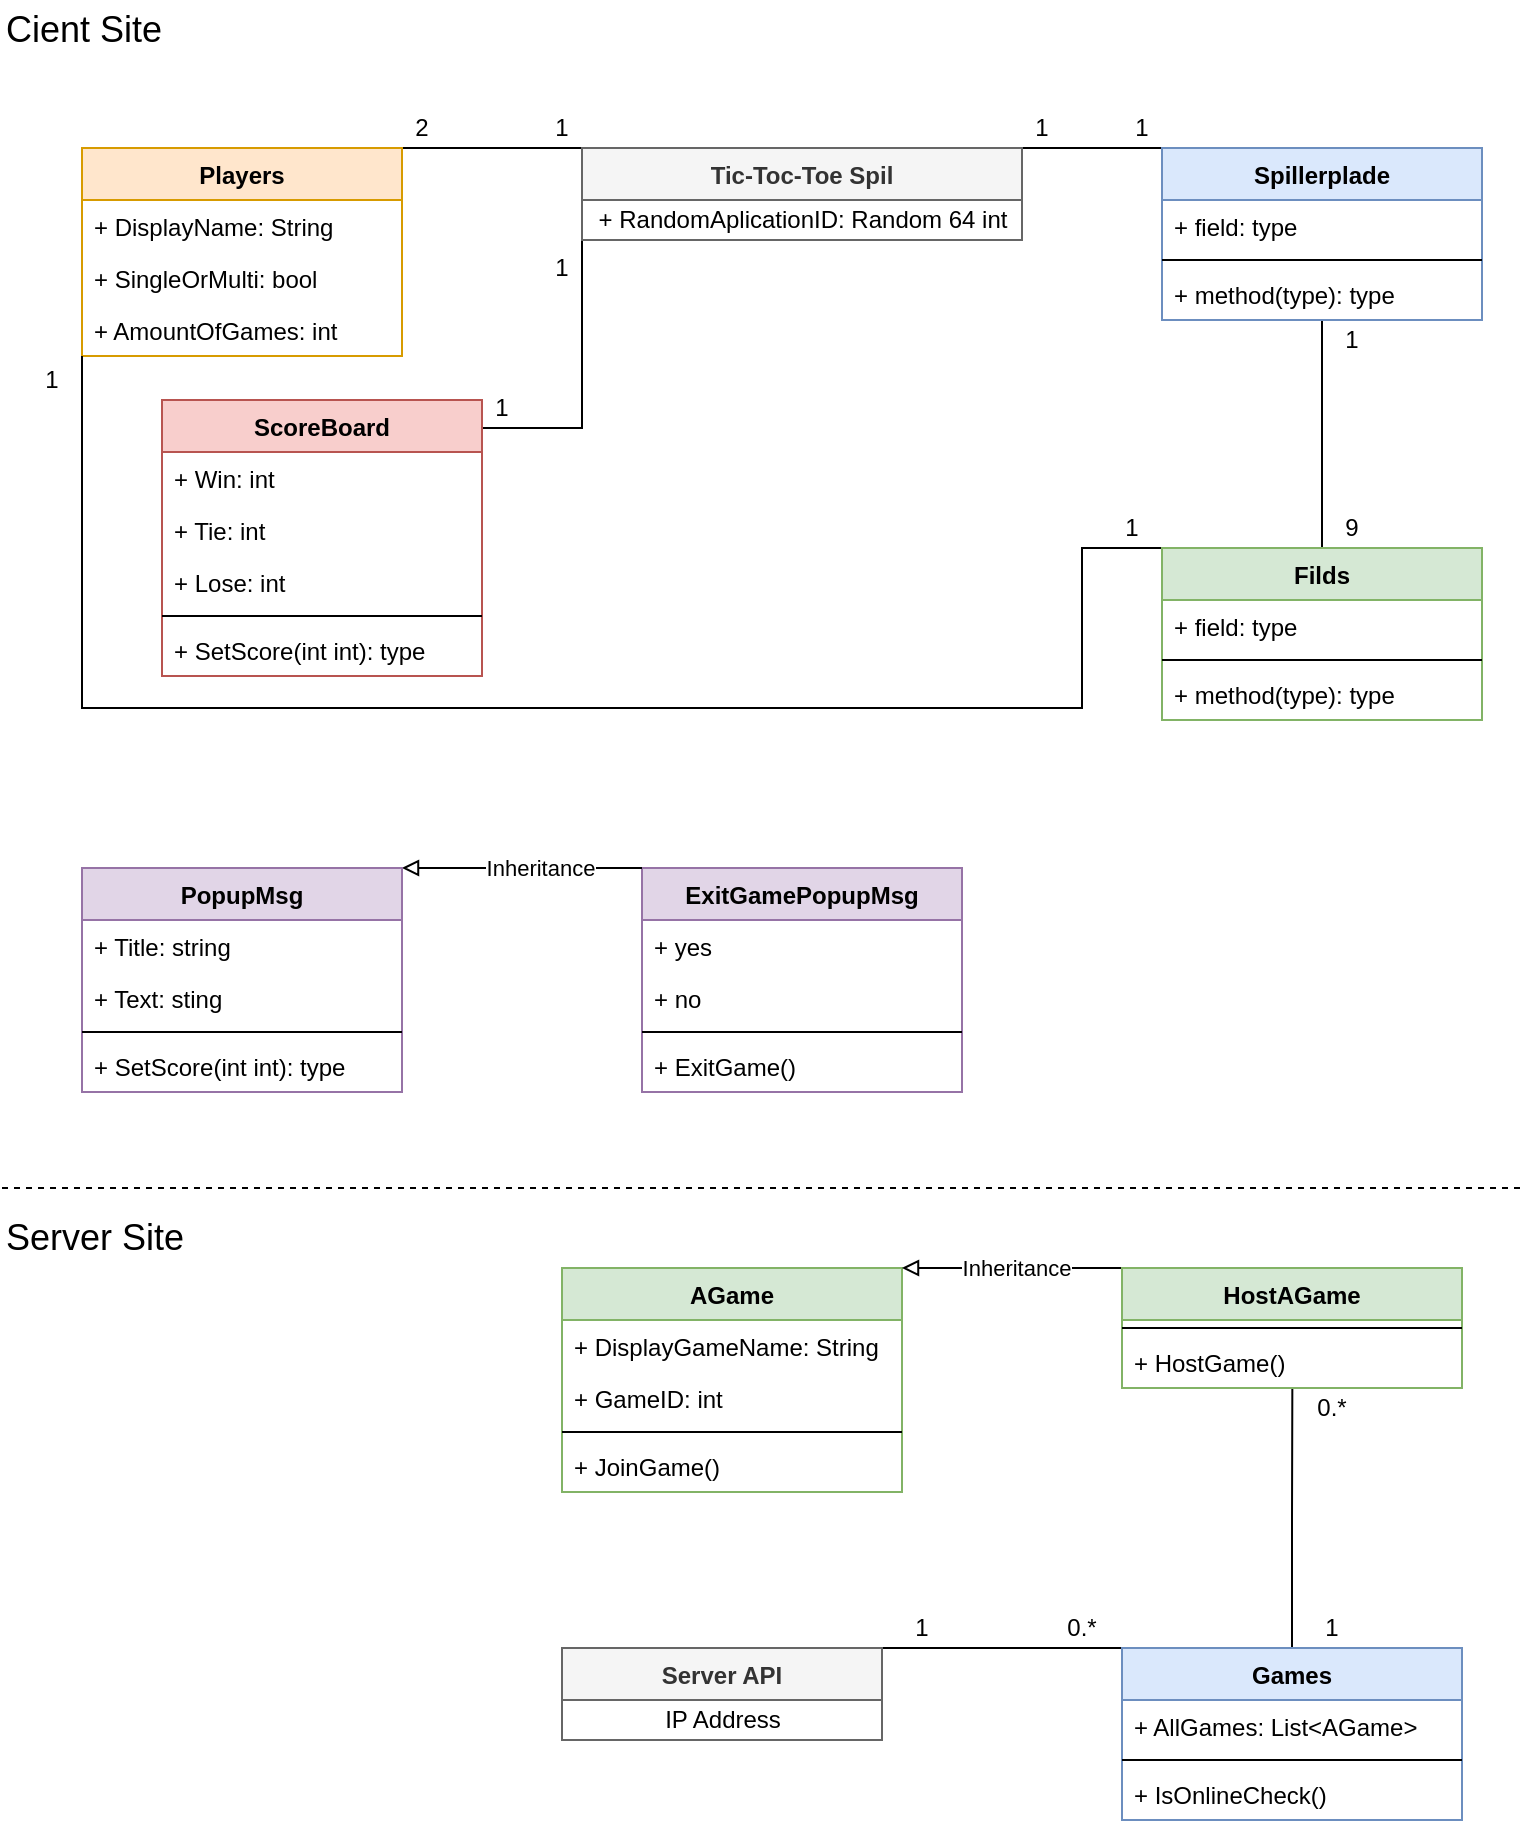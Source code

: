 <mxfile version="13.1.6" type="device"><diagram id="ACzSiA1cWy-pPMRIgDIq" name="Page-1"><mxGraphModel dx="981" dy="492" grid="1" gridSize="10" guides="1" tooltips="1" connect="1" arrows="1" fold="1" page="1" pageScale="1" pageWidth="827" pageHeight="1169" math="0" shadow="0"><root><mxCell id="0"/><mxCell id="1" parent="0"/><mxCell id="vVCE4BORRbF1lqUEulKu-20" value="&lt;font style=&quot;font-size: 18px&quot;&gt;Cient Site&lt;/font&gt;" style="text;html=1;strokeColor=none;fillColor=none;align=left;verticalAlign=middle;whiteSpace=wrap;rounded=0;" parent="1" vertex="1"><mxGeometry x="40" y="6" width="240" height="30" as="geometry"/></mxCell><mxCell id="vVCE4BORRbF1lqUEulKu-21" value="&lt;font style=&quot;font-size: 18px&quot;&gt;Server Site&lt;/font&gt;" style="text;html=1;strokeColor=none;fillColor=none;align=left;verticalAlign=middle;whiteSpace=wrap;rounded=0;" parent="1" vertex="1"><mxGeometry x="40" y="610" width="240" height="30" as="geometry"/></mxCell><mxCell id="vVCE4BORRbF1lqUEulKu-23" value="" style="endArrow=none;dashed=1;html=1;" parent="1" edge="1"><mxGeometry width="50" height="50" relative="1" as="geometry"><mxPoint x="40" y="600" as="sourcePoint"/><mxPoint x="800" y="600" as="targetPoint"/></mxGeometry></mxCell><mxCell id="Mw3CWy66S3aXaLi-vJ4v-9" style="edgeStyle=orthogonalEdgeStyle;rounded=0;orthogonalLoop=1;jettySize=auto;html=1;exitX=0;exitY=0;exitDx=0;exitDy=0;entryX=1;entryY=0;entryDx=0;entryDy=0;endArrow=none;endFill=0;" edge="1" parent="1" source="Mw3CWy66S3aXaLi-vJ4v-1"><mxGeometry relative="1" as="geometry"><mxPoint x="240" y="80" as="targetPoint"/><Array as="points"><mxPoint x="300" y="80"/><mxPoint x="300" y="80"/></Array></mxGeometry></mxCell><mxCell id="Mw3CWy66S3aXaLi-vJ4v-16" style="edgeStyle=orthogonalEdgeStyle;rounded=0;orthogonalLoop=1;jettySize=auto;html=1;exitX=1;exitY=0;exitDx=0;exitDy=0;entryX=0;entryY=0;entryDx=0;entryDy=0;endArrow=none;endFill=0;" edge="1" parent="1" source="Mw3CWy66S3aXaLi-vJ4v-1" target="Mw3CWy66S3aXaLi-vJ4v-12"><mxGeometry relative="1" as="geometry"><Array as="points"><mxPoint x="580" y="80"/><mxPoint x="580" y="80"/></Array></mxGeometry></mxCell><mxCell id="Mw3CWy66S3aXaLi-vJ4v-30" value="" style="edgeStyle=orthogonalEdgeStyle;rounded=0;orthogonalLoop=1;jettySize=auto;html=1;endArrow=none;endFill=0;entryX=0.5;entryY=0;entryDx=0;entryDy=0;" edge="1" parent="1" source="Mw3CWy66S3aXaLi-vJ4v-12" target="Mw3CWy66S3aXaLi-vJ4v-19"><mxGeometry relative="1" as="geometry"><mxPoint x="700" y="326" as="targetPoint"/></mxGeometry></mxCell><mxCell id="Mw3CWy66S3aXaLi-vJ4v-12" value="Spillerplade" style="swimlane;fontStyle=1;align=center;verticalAlign=top;childLayout=stackLayout;horizontal=1;startSize=26;horizontalStack=0;resizeParent=1;resizeParentMax=0;resizeLast=0;collapsible=1;marginBottom=0;fillColor=#dae8fc;strokeColor=#6c8ebf;" vertex="1" parent="1"><mxGeometry x="620" y="80" width="160" height="86" as="geometry"/></mxCell><mxCell id="Mw3CWy66S3aXaLi-vJ4v-13" value="+ field: type" style="text;strokeColor=none;fillColor=none;align=left;verticalAlign=top;spacingLeft=4;spacingRight=4;overflow=hidden;rotatable=0;points=[[0,0.5],[1,0.5]];portConstraint=eastwest;" vertex="1" parent="Mw3CWy66S3aXaLi-vJ4v-12"><mxGeometry y="26" width="160" height="26" as="geometry"/></mxCell><mxCell id="Mw3CWy66S3aXaLi-vJ4v-14" value="" style="line;strokeWidth=1;fillColor=none;align=left;verticalAlign=middle;spacingTop=-1;spacingLeft=3;spacingRight=3;rotatable=0;labelPosition=right;points=[];portConstraint=eastwest;" vertex="1" parent="Mw3CWy66S3aXaLi-vJ4v-12"><mxGeometry y="52" width="160" height="8" as="geometry"/></mxCell><mxCell id="Mw3CWy66S3aXaLi-vJ4v-15" value="+ method(type): type" style="text;strokeColor=none;fillColor=none;align=left;verticalAlign=top;spacingLeft=4;spacingRight=4;overflow=hidden;rotatable=0;points=[[0,0.5],[1,0.5]];portConstraint=eastwest;" vertex="1" parent="Mw3CWy66S3aXaLi-vJ4v-12"><mxGeometry y="60" width="160" height="26" as="geometry"/></mxCell><mxCell id="Mw3CWy66S3aXaLi-vJ4v-62" style="edgeStyle=orthogonalEdgeStyle;rounded=0;orthogonalLoop=1;jettySize=auto;html=1;exitX=0;exitY=1;exitDx=0;exitDy=0;entryX=1;entryY=0;entryDx=0;entryDy=0;endArrow=none;endFill=0;" edge="1" parent="1" source="Mw3CWy66S3aXaLi-vJ4v-10" target="Mw3CWy66S3aXaLi-vJ4v-52"><mxGeometry relative="1" as="geometry"><Array as="points"><mxPoint x="180" y="80"/><mxPoint x="180" y="80"/></Array></mxGeometry></mxCell><mxCell id="Mw3CWy66S3aXaLi-vJ4v-10" value="2" style="text;html=1;strokeColor=none;fillColor=none;align=center;verticalAlign=middle;whiteSpace=wrap;rounded=0;" vertex="1" parent="1"><mxGeometry x="240" y="60" width="20" height="20" as="geometry"/></mxCell><mxCell id="Mw3CWy66S3aXaLi-vJ4v-11" value="1" style="text;html=1;strokeColor=none;fillColor=none;align=center;verticalAlign=middle;whiteSpace=wrap;rounded=0;" vertex="1" parent="1"><mxGeometry x="310" y="60" width="20" height="20" as="geometry"/></mxCell><mxCell id="Mw3CWy66S3aXaLi-vJ4v-17" value="1" style="text;html=1;strokeColor=none;fillColor=none;align=center;verticalAlign=middle;whiteSpace=wrap;rounded=0;" vertex="1" parent="1"><mxGeometry x="550" y="60" width="20" height="20" as="geometry"/></mxCell><mxCell id="Mw3CWy66S3aXaLi-vJ4v-18" value="1" style="text;html=1;strokeColor=none;fillColor=none;align=center;verticalAlign=middle;whiteSpace=wrap;rounded=0;" vertex="1" parent="1"><mxGeometry x="600" y="60" width="20" height="20" as="geometry"/></mxCell><mxCell id="Mw3CWy66S3aXaLi-vJ4v-24" value="9" style="text;html=1;strokeColor=none;fillColor=none;align=center;verticalAlign=middle;whiteSpace=wrap;rounded=0;" vertex="1" parent="1"><mxGeometry x="700" y="260" width="30" height="20" as="geometry"/></mxCell><mxCell id="Mw3CWy66S3aXaLi-vJ4v-25" value="1" style="text;html=1;strokeColor=none;fillColor=none;align=center;verticalAlign=middle;whiteSpace=wrap;rounded=0;" vertex="1" parent="1"><mxGeometry x="700" y="166" width="30" height="20" as="geometry"/></mxCell><mxCell id="Mw3CWy66S3aXaLi-vJ4v-83" style="edgeStyle=orthogonalEdgeStyle;rounded=0;orthogonalLoop=1;jettySize=auto;html=1;exitX=1;exitY=0;exitDx=0;exitDy=0;entryX=0;entryY=0;entryDx=0;entryDy=0;endArrow=none;endFill=0;" edge="1" parent="1" source="Mw3CWy66S3aXaLi-vJ4v-33" target="Mw3CWy66S3aXaLi-vJ4v-78"><mxGeometry relative="1" as="geometry"><Array as="points"><mxPoint x="500" y="830"/><mxPoint x="500" y="830"/></Array></mxGeometry></mxCell><mxCell id="Mw3CWy66S3aXaLi-vJ4v-52" value="Players" style="swimlane;fontStyle=1;align=center;verticalAlign=top;childLayout=stackLayout;horizontal=1;startSize=26;horizontalStack=0;resizeParent=1;resizeParentMax=0;resizeLast=0;collapsible=1;marginBottom=0;fillColor=#ffe6cc;strokeColor=#d79b00;" vertex="1" parent="1"><mxGeometry x="80" y="80" width="160" height="104" as="geometry"><mxRectangle x="80" y="80" width="80" height="26" as="alternateBounds"/></mxGeometry></mxCell><mxCell id="Mw3CWy66S3aXaLi-vJ4v-61" value="+ DisplayName: String" style="text;strokeColor=none;fillColor=none;align=left;verticalAlign=top;spacingLeft=4;spacingRight=4;overflow=hidden;rotatable=0;points=[[0,0.5],[1,0.5]];portConstraint=eastwest;" vertex="1" parent="Mw3CWy66S3aXaLi-vJ4v-52"><mxGeometry y="26" width="160" height="26" as="geometry"/></mxCell><mxCell id="Mw3CWy66S3aXaLi-vJ4v-56" value="+ SingleOrMulti: bool" style="text;strokeColor=none;fillColor=none;align=left;verticalAlign=top;spacingLeft=4;spacingRight=4;overflow=hidden;rotatable=0;points=[[0,0.5],[1,0.5]];portConstraint=eastwest;" vertex="1" parent="Mw3CWy66S3aXaLi-vJ4v-52"><mxGeometry y="52" width="160" height="26" as="geometry"/></mxCell><mxCell id="Mw3CWy66S3aXaLi-vJ4v-53" value="+ AmountOfGames: int" style="text;strokeColor=none;fillColor=none;align=left;verticalAlign=top;spacingLeft=4;spacingRight=4;overflow=hidden;rotatable=0;points=[[0,0.5],[1,0.5]];portConstraint=eastwest;" vertex="1" parent="Mw3CWy66S3aXaLi-vJ4v-52"><mxGeometry y="78" width="160" height="26" as="geometry"/></mxCell><mxCell id="Mw3CWy66S3aXaLi-vJ4v-65" style="edgeStyle=orthogonalEdgeStyle;rounded=0;orthogonalLoop=1;jettySize=auto;html=1;exitX=0;exitY=0;exitDx=0;exitDy=0;entryX=0;entryY=1;entryDx=0;entryDy=0;entryPerimeter=0;endArrow=none;endFill=0;" edge="1" parent="1" source="Mw3CWy66S3aXaLi-vJ4v-19" target="Mw3CWy66S3aXaLi-vJ4v-53"><mxGeometry relative="1" as="geometry"><Array as="points"><mxPoint x="580" y="280"/><mxPoint x="580" y="360"/><mxPoint x="80" y="360"/></Array></mxGeometry></mxCell><mxCell id="Mw3CWy66S3aXaLi-vJ4v-66" value="1" style="text;html=1;strokeColor=none;fillColor=none;align=center;verticalAlign=middle;whiteSpace=wrap;rounded=0;" vertex="1" parent="1"><mxGeometry x="50" y="186" width="30" height="20" as="geometry"/></mxCell><mxCell id="Mw3CWy66S3aXaLi-vJ4v-67" value="1" style="text;html=1;strokeColor=none;fillColor=none;align=center;verticalAlign=middle;whiteSpace=wrap;rounded=0;" vertex="1" parent="1"><mxGeometry x="590" y="260" width="30" height="20" as="geometry"/></mxCell><mxCell id="Mw3CWy66S3aXaLi-vJ4v-72" style="edgeStyle=orthogonalEdgeStyle;rounded=0;orthogonalLoop=1;jettySize=auto;html=1;exitX=1;exitY=0;exitDx=0;exitDy=0;entryX=0;entryY=1;entryDx=0;entryDy=0;endArrow=none;endFill=0;" edge="1" parent="1" source="Mw3CWy66S3aXaLi-vJ4v-68" target="Mw3CWy66S3aXaLi-vJ4v-1"><mxGeometry relative="1" as="geometry"><mxPoint x="360" y="140.988" as="targetPoint"/><Array as="points"><mxPoint x="280" y="220"/><mxPoint x="330" y="220"/></Array></mxGeometry></mxCell><mxCell id="Mw3CWy66S3aXaLi-vJ4v-73" value="1" style="text;html=1;strokeColor=none;fillColor=none;align=center;verticalAlign=middle;whiteSpace=wrap;rounded=0;" vertex="1" parent="1"><mxGeometry x="310" y="130" width="20" height="20" as="geometry"/></mxCell><mxCell id="Mw3CWy66S3aXaLi-vJ4v-74" value="1" style="text;html=1;strokeColor=none;fillColor=none;align=center;verticalAlign=middle;whiteSpace=wrap;rounded=0;" vertex="1" parent="1"><mxGeometry x="280" y="200" width="20" height="20" as="geometry"/></mxCell><mxCell id="Mw3CWy66S3aXaLi-vJ4v-19" value="Filds" style="swimlane;fontStyle=1;align=center;verticalAlign=top;childLayout=stackLayout;horizontal=1;startSize=26;horizontalStack=0;resizeParent=1;resizeParentMax=0;resizeLast=0;collapsible=1;marginBottom=0;fillColor=#d5e8d4;strokeColor=#82b366;" vertex="1" parent="1"><mxGeometry x="620" y="280" width="160" height="86" as="geometry"/></mxCell><mxCell id="Mw3CWy66S3aXaLi-vJ4v-20" value="+ field: type" style="text;strokeColor=none;fillColor=none;align=left;verticalAlign=top;spacingLeft=4;spacingRight=4;overflow=hidden;rotatable=0;points=[[0,0.5],[1,0.5]];portConstraint=eastwest;" vertex="1" parent="Mw3CWy66S3aXaLi-vJ4v-19"><mxGeometry y="26" width="160" height="26" as="geometry"/></mxCell><mxCell id="Mw3CWy66S3aXaLi-vJ4v-21" value="" style="line;strokeWidth=1;fillColor=none;align=left;verticalAlign=middle;spacingTop=-1;spacingLeft=3;spacingRight=3;rotatable=0;labelPosition=right;points=[];portConstraint=eastwest;" vertex="1" parent="Mw3CWy66S3aXaLi-vJ4v-19"><mxGeometry y="52" width="160" height="8" as="geometry"/></mxCell><mxCell id="Mw3CWy66S3aXaLi-vJ4v-22" value="+ method(type): type" style="text;strokeColor=none;fillColor=none;align=left;verticalAlign=top;spacingLeft=4;spacingRight=4;overflow=hidden;rotatable=0;points=[[0,0.5],[1,0.5]];portConstraint=eastwest;" vertex="1" parent="Mw3CWy66S3aXaLi-vJ4v-19"><mxGeometry y="60" width="160" height="26" as="geometry"/></mxCell><mxCell id="Mw3CWy66S3aXaLi-vJ4v-1" value="Tic-Toc-Toe Spil" style="swimlane;fontStyle=1;align=center;verticalAlign=top;childLayout=stackLayout;horizontal=1;startSize=26;horizontalStack=0;resizeParent=1;resizeParentMax=0;resizeLast=0;collapsible=1;marginBottom=0;fillColor=#f5f5f5;strokeColor=#666666;fontColor=#333333;" vertex="1" parent="1"><mxGeometry x="330" y="80" width="220" height="46" as="geometry"/></mxCell><mxCell id="Mw3CWy66S3aXaLi-vJ4v-120" value="+ RandomAplicationID: Random 64 int" style="text;html=1;align=center;verticalAlign=middle;resizable=0;points=[];autosize=1;" vertex="1" parent="Mw3CWy66S3aXaLi-vJ4v-1"><mxGeometry y="26" width="220" height="20" as="geometry"/></mxCell><mxCell id="Mw3CWy66S3aXaLi-vJ4v-84" value="1" style="text;html=1;strokeColor=none;fillColor=none;align=center;verticalAlign=middle;whiteSpace=wrap;rounded=0;" vertex="1" parent="1"><mxGeometry x="480" y="810" width="40" height="20" as="geometry"/></mxCell><mxCell id="Mw3CWy66S3aXaLi-vJ4v-85" value="0.*" style="text;html=1;strokeColor=none;fillColor=none;align=center;verticalAlign=middle;whiteSpace=wrap;rounded=0;" vertex="1" parent="1"><mxGeometry x="560" y="810" width="40" height="20" as="geometry"/></mxCell><mxCell id="Mw3CWy66S3aXaLi-vJ4v-68" value="ScoreBoard" style="swimlane;fontStyle=1;align=center;verticalAlign=top;childLayout=stackLayout;horizontal=1;startSize=26;horizontalStack=0;resizeParent=1;resizeParentMax=0;resizeLast=0;collapsible=1;marginBottom=0;fillColor=#f8cecc;strokeColor=#b85450;" vertex="1" parent="1"><mxGeometry x="120" y="206" width="160" height="138" as="geometry"/></mxCell><mxCell id="Mw3CWy66S3aXaLi-vJ4v-69" value="+ Win: int" style="text;strokeColor=none;fillColor=none;align=left;verticalAlign=top;spacingLeft=4;spacingRight=4;overflow=hidden;rotatable=0;points=[[0,0.5],[1,0.5]];portConstraint=eastwest;" vertex="1" parent="Mw3CWy66S3aXaLi-vJ4v-68"><mxGeometry y="26" width="160" height="26" as="geometry"/></mxCell><mxCell id="Mw3CWy66S3aXaLi-vJ4v-86" value="+ Tie: int" style="text;strokeColor=none;fillColor=none;align=left;verticalAlign=top;spacingLeft=4;spacingRight=4;overflow=hidden;rotatable=0;points=[[0,0.5],[1,0.5]];portConstraint=eastwest;" vertex="1" parent="Mw3CWy66S3aXaLi-vJ4v-68"><mxGeometry y="52" width="160" height="26" as="geometry"/></mxCell><mxCell id="Mw3CWy66S3aXaLi-vJ4v-87" value="+ Lose: int" style="text;strokeColor=none;fillColor=none;align=left;verticalAlign=top;spacingLeft=4;spacingRight=4;overflow=hidden;rotatable=0;points=[[0,0.5],[1,0.5]];portConstraint=eastwest;" vertex="1" parent="Mw3CWy66S3aXaLi-vJ4v-68"><mxGeometry y="78" width="160" height="26" as="geometry"/></mxCell><mxCell id="Mw3CWy66S3aXaLi-vJ4v-70" value="" style="line;strokeWidth=1;fillColor=none;align=left;verticalAlign=middle;spacingTop=-1;spacingLeft=3;spacingRight=3;rotatable=0;labelPosition=right;points=[];portConstraint=eastwest;" vertex="1" parent="Mw3CWy66S3aXaLi-vJ4v-68"><mxGeometry y="104" width="160" height="8" as="geometry"/></mxCell><mxCell id="Mw3CWy66S3aXaLi-vJ4v-71" value="+ SetScore(int int): type" style="text;strokeColor=none;fillColor=none;align=left;verticalAlign=top;spacingLeft=4;spacingRight=4;overflow=hidden;rotatable=0;points=[[0,0.5],[1,0.5]];portConstraint=eastwest;" vertex="1" parent="Mw3CWy66S3aXaLi-vJ4v-68"><mxGeometry y="112" width="160" height="26" as="geometry"/></mxCell><mxCell id="Mw3CWy66S3aXaLi-vJ4v-94" value="ExitGamePopupMsg" style="swimlane;fontStyle=1;align=center;verticalAlign=top;childLayout=stackLayout;horizontal=1;startSize=26;horizontalStack=0;resizeParent=1;resizeParentMax=0;resizeLast=0;collapsible=1;marginBottom=0;fillColor=#e1d5e7;strokeColor=#9673a6;" vertex="1" parent="1"><mxGeometry x="360" y="440" width="160" height="112" as="geometry"><mxRectangle x="440" y="450" width="150" height="26" as="alternateBounds"/></mxGeometry></mxCell><mxCell id="Mw3CWy66S3aXaLi-vJ4v-95" value="+ yes" style="text;strokeColor=none;fillColor=none;align=left;verticalAlign=top;spacingLeft=4;spacingRight=4;overflow=hidden;rotatable=0;points=[[0,0.5],[1,0.5]];portConstraint=eastwest;" vertex="1" parent="Mw3CWy66S3aXaLi-vJ4v-94"><mxGeometry y="26" width="160" height="26" as="geometry"/></mxCell><mxCell id="Mw3CWy66S3aXaLi-vJ4v-96" value="+ no" style="text;strokeColor=none;fillColor=none;align=left;verticalAlign=top;spacingLeft=4;spacingRight=4;overflow=hidden;rotatable=0;points=[[0,0.5],[1,0.5]];portConstraint=eastwest;" vertex="1" parent="Mw3CWy66S3aXaLi-vJ4v-94"><mxGeometry y="52" width="160" height="26" as="geometry"/></mxCell><mxCell id="Mw3CWy66S3aXaLi-vJ4v-97" value="" style="line;strokeWidth=1;fillColor=none;align=left;verticalAlign=middle;spacingTop=-1;spacingLeft=3;spacingRight=3;rotatable=0;labelPosition=right;points=[];portConstraint=eastwest;" vertex="1" parent="Mw3CWy66S3aXaLi-vJ4v-94"><mxGeometry y="78" width="160" height="8" as="geometry"/></mxCell><mxCell id="Mw3CWy66S3aXaLi-vJ4v-98" value="+ ExitGame()" style="text;strokeColor=none;fillColor=none;align=left;verticalAlign=top;spacingLeft=4;spacingRight=4;overflow=hidden;rotatable=0;points=[[0,0.5],[1,0.5]];portConstraint=eastwest;" vertex="1" parent="Mw3CWy66S3aXaLi-vJ4v-94"><mxGeometry y="86" width="160" height="26" as="geometry"/></mxCell><mxCell id="Mw3CWy66S3aXaLi-vJ4v-101" style="edgeStyle=orthogonalEdgeStyle;rounded=0;orthogonalLoop=1;jettySize=auto;html=1;exitX=1;exitY=0;exitDx=0;exitDy=0;entryX=0;entryY=0;entryDx=0;entryDy=0;startArrow=block;startFill=0;endArrow=none;endFill=0;" edge="1" parent="1" source="Mw3CWy66S3aXaLi-vJ4v-88" target="Mw3CWy66S3aXaLi-vJ4v-94"><mxGeometry relative="1" as="geometry"><Array as="points"><mxPoint x="280" y="440"/><mxPoint x="280" y="440"/></Array></mxGeometry></mxCell><mxCell id="Mw3CWy66S3aXaLi-vJ4v-102" value="Inheritance" style="edgeLabel;html=1;align=center;verticalAlign=middle;resizable=0;points=[];" vertex="1" connectable="0" parent="Mw3CWy66S3aXaLi-vJ4v-101"><mxGeometry x="0.146" relative="1" as="geometry"><mxPoint as="offset"/></mxGeometry></mxCell><mxCell id="Mw3CWy66S3aXaLi-vJ4v-88" value="PopupMsg" style="swimlane;fontStyle=1;align=center;verticalAlign=top;childLayout=stackLayout;horizontal=1;startSize=26;horizontalStack=0;resizeParent=1;resizeParentMax=0;resizeLast=0;collapsible=1;marginBottom=0;fillColor=#e1d5e7;strokeColor=#9673a6;" vertex="1" parent="1"><mxGeometry x="80" y="440" width="160" height="112" as="geometry"/></mxCell><mxCell id="Mw3CWy66S3aXaLi-vJ4v-89" value="+ Title: string" style="text;strokeColor=none;fillColor=none;align=left;verticalAlign=top;spacingLeft=4;spacingRight=4;overflow=hidden;rotatable=0;points=[[0,0.5],[1,0.5]];portConstraint=eastwest;" vertex="1" parent="Mw3CWy66S3aXaLi-vJ4v-88"><mxGeometry y="26" width="160" height="26" as="geometry"/></mxCell><mxCell id="Mw3CWy66S3aXaLi-vJ4v-90" value="+ Text: sting" style="text;strokeColor=none;fillColor=none;align=left;verticalAlign=top;spacingLeft=4;spacingRight=4;overflow=hidden;rotatable=0;points=[[0,0.5],[1,0.5]];portConstraint=eastwest;" vertex="1" parent="Mw3CWy66S3aXaLi-vJ4v-88"><mxGeometry y="52" width="160" height="26" as="geometry"/></mxCell><mxCell id="Mw3CWy66S3aXaLi-vJ4v-92" value="" style="line;strokeWidth=1;fillColor=none;align=left;verticalAlign=middle;spacingTop=-1;spacingLeft=3;spacingRight=3;rotatable=0;labelPosition=right;points=[];portConstraint=eastwest;" vertex="1" parent="Mw3CWy66S3aXaLi-vJ4v-88"><mxGeometry y="78" width="160" height="8" as="geometry"/></mxCell><mxCell id="Mw3CWy66S3aXaLi-vJ4v-93" value="+ SetScore(int int): type" style="text;strokeColor=none;fillColor=none;align=left;verticalAlign=top;spacingLeft=4;spacingRight=4;overflow=hidden;rotatable=0;points=[[0,0.5],[1,0.5]];portConstraint=eastwest;" vertex="1" parent="Mw3CWy66S3aXaLi-vJ4v-88"><mxGeometry y="86" width="160" height="26" as="geometry"/></mxCell><mxCell id="Mw3CWy66S3aXaLi-vJ4v-126" style="edgeStyle=orthogonalEdgeStyle;rounded=0;orthogonalLoop=1;jettySize=auto;html=1;exitX=0.5;exitY=0;exitDx=0;exitDy=0;entryX=0.501;entryY=1;entryDx=0;entryDy=0;entryPerimeter=0;startArrow=none;startFill=0;endArrow=none;endFill=0;" edge="1" parent="1" source="Mw3CWy66S3aXaLi-vJ4v-78" target="Mw3CWy66S3aXaLi-vJ4v-119"><mxGeometry relative="1" as="geometry"/></mxCell><mxCell id="Mw3CWy66S3aXaLi-vJ4v-78" value="Games" style="swimlane;fontStyle=1;align=center;verticalAlign=top;childLayout=stackLayout;horizontal=1;startSize=26;horizontalStack=0;resizeParent=1;resizeParentMax=0;resizeLast=0;collapsible=1;marginBottom=0;fillColor=#dae8fc;strokeColor=#6c8ebf;" vertex="1" parent="1"><mxGeometry x="600" y="830" width="170" height="86" as="geometry"/></mxCell><mxCell id="Mw3CWy66S3aXaLi-vJ4v-82" value="+ AllGames: List&lt;AGame&gt;" style="text;strokeColor=none;fillColor=none;align=left;verticalAlign=top;spacingLeft=4;spacingRight=4;overflow=hidden;rotatable=0;points=[[0,0.5],[1,0.5]];portConstraint=eastwest;" vertex="1" parent="Mw3CWy66S3aXaLi-vJ4v-78"><mxGeometry y="26" width="170" height="26" as="geometry"/></mxCell><mxCell id="Mw3CWy66S3aXaLi-vJ4v-80" value="" style="line;strokeWidth=1;fillColor=none;align=left;verticalAlign=middle;spacingTop=-1;spacingLeft=3;spacingRight=3;rotatable=0;labelPosition=right;points=[];portConstraint=eastwest;" vertex="1" parent="Mw3CWy66S3aXaLi-vJ4v-78"><mxGeometry y="52" width="170" height="8" as="geometry"/></mxCell><mxCell id="Mw3CWy66S3aXaLi-vJ4v-103" value="+ IsOnlineCheck()" style="text;strokeColor=none;fillColor=none;align=left;verticalAlign=top;spacingLeft=4;spacingRight=4;overflow=hidden;rotatable=0;points=[[0,0.5],[1,0.5]];portConstraint=eastwest;" vertex="1" parent="Mw3CWy66S3aXaLi-vJ4v-78"><mxGeometry y="60" width="170" height="26" as="geometry"/></mxCell><mxCell id="Mw3CWy66S3aXaLi-vJ4v-106" value="AGame" style="swimlane;fontStyle=1;align=center;verticalAlign=top;childLayout=stackLayout;horizontal=1;startSize=26;horizontalStack=0;resizeParent=1;resizeParentMax=0;resizeLast=0;collapsible=1;marginBottom=0;fillColor=#d5e8d4;strokeColor=#82b366;" vertex="1" parent="1"><mxGeometry x="320" y="640" width="170" height="112" as="geometry"/></mxCell><mxCell id="Mw3CWy66S3aXaLi-vJ4v-107" value="+ DisplayGameName: String" style="text;strokeColor=none;fillColor=none;align=left;verticalAlign=top;spacingLeft=4;spacingRight=4;overflow=hidden;rotatable=0;points=[[0,0.5],[1,0.5]];portConstraint=eastwest;" vertex="1" parent="Mw3CWy66S3aXaLi-vJ4v-106"><mxGeometry y="26" width="170" height="26" as="geometry"/></mxCell><mxCell id="Mw3CWy66S3aXaLi-vJ4v-108" value="+ GameID: int" style="text;strokeColor=none;fillColor=none;align=left;verticalAlign=top;spacingLeft=4;spacingRight=4;overflow=hidden;rotatable=0;points=[[0,0.5],[1,0.5]];portConstraint=eastwest;" vertex="1" parent="Mw3CWy66S3aXaLi-vJ4v-106"><mxGeometry y="52" width="170" height="26" as="geometry"/></mxCell><mxCell id="Mw3CWy66S3aXaLi-vJ4v-109" value="" style="line;strokeWidth=1;fillColor=none;align=left;verticalAlign=middle;spacingTop=-1;spacingLeft=3;spacingRight=3;rotatable=0;labelPosition=right;points=[];portConstraint=eastwest;" vertex="1" parent="Mw3CWy66S3aXaLi-vJ4v-106"><mxGeometry y="78" width="170" height="8" as="geometry"/></mxCell><mxCell id="Mw3CWy66S3aXaLi-vJ4v-110" value="+ JoinGame()" style="text;strokeColor=none;fillColor=none;align=left;verticalAlign=top;spacingLeft=4;spacingRight=4;overflow=hidden;rotatable=0;points=[[0,0.5],[1,0.5]];portConstraint=eastwest;" vertex="1" parent="Mw3CWy66S3aXaLi-vJ4v-106"><mxGeometry y="86" width="170" height="26" as="geometry"/></mxCell><mxCell id="Mw3CWy66S3aXaLi-vJ4v-124" style="edgeStyle=orthogonalEdgeStyle;rounded=0;orthogonalLoop=1;jettySize=auto;html=1;exitX=0;exitY=0;exitDx=0;exitDy=0;entryX=1;entryY=0;entryDx=0;entryDy=0;startArrow=none;startFill=0;endArrow=block;endFill=0;" edge="1" parent="1" source="Mw3CWy66S3aXaLi-vJ4v-115" target="Mw3CWy66S3aXaLi-vJ4v-106"><mxGeometry relative="1" as="geometry"><Array as="points"><mxPoint x="550" y="640"/><mxPoint x="550" y="640"/></Array></mxGeometry></mxCell><mxCell id="Mw3CWy66S3aXaLi-vJ4v-125" value="Inheritance" style="edgeLabel;html=1;align=center;verticalAlign=middle;resizable=0;points=[];" vertex="1" connectable="0" parent="Mw3CWy66S3aXaLi-vJ4v-124"><mxGeometry x="-0.311" y="1" relative="1" as="geometry"><mxPoint x="-15.52" y="-1" as="offset"/></mxGeometry></mxCell><mxCell id="Mw3CWy66S3aXaLi-vJ4v-115" value="HostAGame" style="swimlane;fontStyle=1;align=center;verticalAlign=top;childLayout=stackLayout;horizontal=1;startSize=26;horizontalStack=0;resizeParent=1;resizeParentMax=0;resizeLast=0;collapsible=1;marginBottom=0;fillColor=#d5e8d4;strokeColor=#82b366;" vertex="1" parent="1"><mxGeometry x="600" y="640" width="170" height="60" as="geometry"/></mxCell><mxCell id="Mw3CWy66S3aXaLi-vJ4v-118" value="" style="line;strokeWidth=1;fillColor=none;align=left;verticalAlign=middle;spacingTop=-1;spacingLeft=3;spacingRight=3;rotatable=0;labelPosition=right;points=[];portConstraint=eastwest;" vertex="1" parent="Mw3CWy66S3aXaLi-vJ4v-115"><mxGeometry y="26" width="170" height="8" as="geometry"/></mxCell><mxCell id="Mw3CWy66S3aXaLi-vJ4v-119" value="+ HostGame()" style="text;strokeColor=none;fillColor=none;align=left;verticalAlign=top;spacingLeft=4;spacingRight=4;overflow=hidden;rotatable=0;points=[[0,0.5],[1,0.5]];portConstraint=eastwest;" vertex="1" parent="Mw3CWy66S3aXaLi-vJ4v-115"><mxGeometry y="34" width="170" height="26" as="geometry"/></mxCell><mxCell id="Mw3CWy66S3aXaLi-vJ4v-127" value="0.*" style="text;html=1;strokeColor=none;fillColor=none;align=center;verticalAlign=middle;whiteSpace=wrap;rounded=0;" vertex="1" parent="1"><mxGeometry x="690" y="700" width="30" height="20" as="geometry"/></mxCell><mxCell id="Mw3CWy66S3aXaLi-vJ4v-128" value="1" style="text;html=1;strokeColor=none;fillColor=none;align=center;verticalAlign=middle;whiteSpace=wrap;rounded=0;" vertex="1" parent="1"><mxGeometry x="685" y="810" width="40" height="20" as="geometry"/></mxCell><mxCell id="Mw3CWy66S3aXaLi-vJ4v-33" value="Server API" style="swimlane;fontStyle=1;align=center;verticalAlign=top;childLayout=stackLayout;horizontal=1;startSize=26;horizontalStack=0;resizeParent=1;resizeParentMax=0;resizeLast=0;collapsible=1;marginBottom=0;fillColor=#f5f5f5;strokeColor=#666666;fontColor=#333333;" vertex="1" parent="1"><mxGeometry x="320" y="830" width="160" height="46" as="geometry"/></mxCell><mxCell id="Mw3CWy66S3aXaLi-vJ4v-121" value="IP Address" style="text;html=1;align=center;verticalAlign=middle;resizable=0;points=[];autosize=1;" vertex="1" parent="Mw3CWy66S3aXaLi-vJ4v-33"><mxGeometry y="26" width="160" height="20" as="geometry"/></mxCell></root></mxGraphModel></diagram></mxfile>